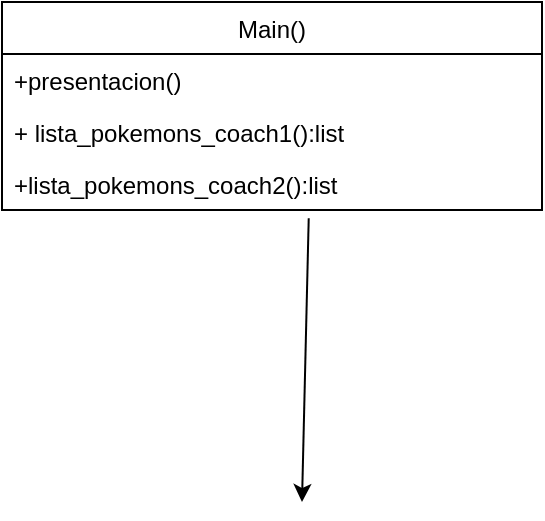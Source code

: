 <mxfile version="12.2.4"><diagram id="K2ucuU_5Y1gkA25zX--J"><mxGraphModel dx="403" dy="188" grid="1" gridSize="10" guides="1" tooltips="1" connect="1" arrows="1" fold="1" page="1" pageScale="1" pageWidth="827" pageHeight="1169" math="0" shadow="0"><root><mxCell id="0"/><mxCell id="1" parent="0"/><mxCell id="2" value="Main()" style="swimlane;fontStyle=0;childLayout=stackLayout;horizontal=1;startSize=26;fillColor=none;horizontalStack=0;resizeParent=1;resizeParentMax=0;resizeLast=0;collapsible=1;marginBottom=0;" vertex="1" parent="1"><mxGeometry x="20" y="70" width="270" height="104" as="geometry"/></mxCell><mxCell id="3" value="+presentacion()" style="text;strokeColor=none;fillColor=none;align=left;verticalAlign=top;spacingLeft=4;spacingRight=4;overflow=hidden;rotatable=0;points=[[0,0.5],[1,0.5]];portConstraint=eastwest;" vertex="1" parent="2"><mxGeometry y="26" width="270" height="26" as="geometry"/></mxCell><mxCell id="4" value="+ lista_pokemons_coach1():list" style="text;strokeColor=none;fillColor=none;align=left;verticalAlign=top;spacingLeft=4;spacingRight=4;overflow=hidden;rotatable=0;points=[[0,0.5],[1,0.5]];portConstraint=eastwest;" vertex="1" parent="2"><mxGeometry y="52" width="270" height="26" as="geometry"/></mxCell><mxCell id="5" value="+lista_pokemons_coach2():list" style="text;strokeColor=none;fillColor=none;align=left;verticalAlign=top;spacingLeft=4;spacingRight=4;overflow=hidden;rotatable=0;points=[[0,0.5],[1,0.5]];portConstraint=eastwest;" vertex="1" parent="2"><mxGeometry y="78" width="270" height="26" as="geometry"/></mxCell><mxCell id="6" value="" style="endArrow=classic;html=1;exitX=0.568;exitY=1.157;exitDx=0;exitDy=0;exitPerimeter=0;" edge="1" parent="1" source="5"><mxGeometry width="50" height="50" relative="1" as="geometry"><mxPoint x="20" y="250" as="sourcePoint"/><mxPoint x="170" y="320" as="targetPoint"/></mxGeometry></mxCell></root></mxGraphModel></diagram></mxfile>